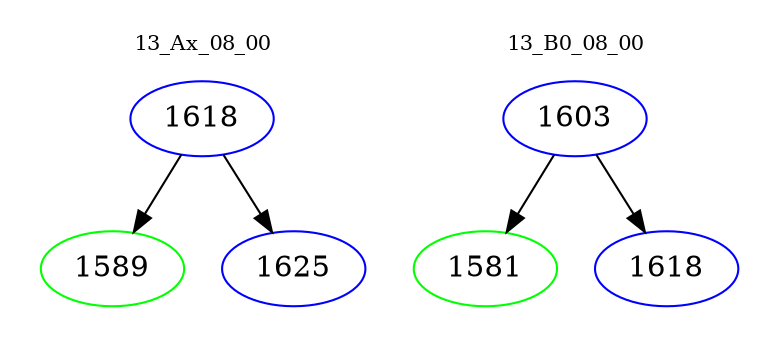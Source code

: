 digraph{
subgraph cluster_0 {
color = white
label = "13_Ax_08_00";
fontsize=10;
T0_1618 [label="1618", color="blue"]
T0_1618 -> T0_1589 [color="black"]
T0_1589 [label="1589", color="green"]
T0_1618 -> T0_1625 [color="black"]
T0_1625 [label="1625", color="blue"]
}
subgraph cluster_1 {
color = white
label = "13_B0_08_00";
fontsize=10;
T1_1603 [label="1603", color="blue"]
T1_1603 -> T1_1581 [color="black"]
T1_1581 [label="1581", color="green"]
T1_1603 -> T1_1618 [color="black"]
T1_1618 [label="1618", color="blue"]
}
}
